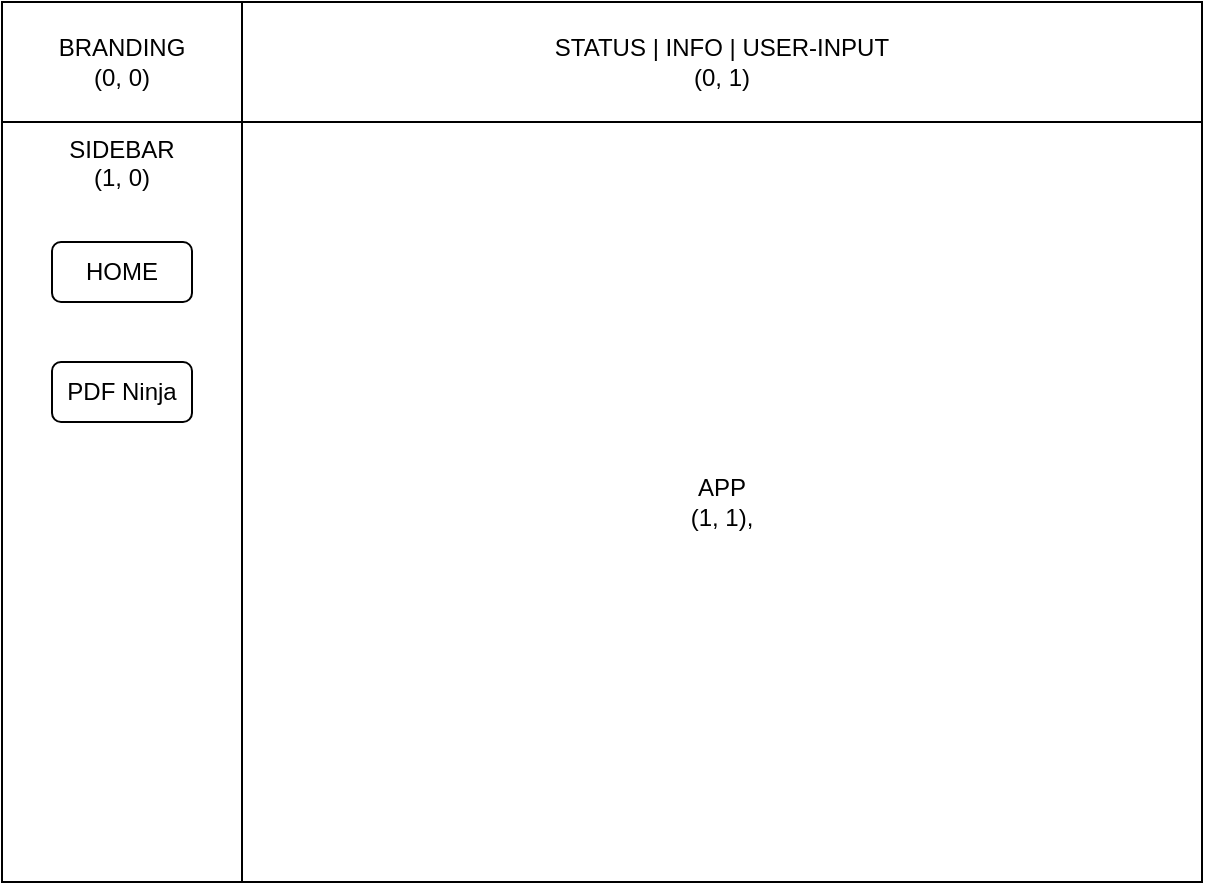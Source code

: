 <mxfile version="22.1.2" type="device">
  <diagram name="Page-1" id="--uR05niXnDwy6gTluFN">
    <mxGraphModel dx="1036" dy="614" grid="1" gridSize="10" guides="1" tooltips="1" connect="1" arrows="1" fold="1" page="1" pageScale="1" pageWidth="850" pageHeight="1100" math="0" shadow="0">
      <root>
        <mxCell id="0" />
        <mxCell id="1" parent="0" />
        <mxCell id="avC5ouKjnPCCNlFb_Iso-1" value="" style="rounded=0;whiteSpace=wrap;html=1;align=center;" vertex="1" parent="1">
          <mxGeometry x="140" y="100" width="600" height="440" as="geometry" />
        </mxCell>
        <mxCell id="avC5ouKjnPCCNlFb_Iso-2" value="BRANDING&lt;br&gt;(0, 0)" style="rounded=0;whiteSpace=wrap;html=1;" vertex="1" parent="1">
          <mxGeometry x="140" y="100" width="120" height="60" as="geometry" />
        </mxCell>
        <mxCell id="avC5ouKjnPCCNlFb_Iso-3" value="SIDEBAR&lt;br&gt;(1, 0)" style="rounded=0;whiteSpace=wrap;html=1;verticalAlign=top;" vertex="1" parent="1">
          <mxGeometry x="140" y="160" width="120" height="380" as="geometry" />
        </mxCell>
        <mxCell id="avC5ouKjnPCCNlFb_Iso-11" value="HOME" style="rounded=1;whiteSpace=wrap;html=1;" vertex="1" parent="1">
          <mxGeometry x="165" y="220" width="70" height="30" as="geometry" />
        </mxCell>
        <mxCell id="avC5ouKjnPCCNlFb_Iso-12" value="PDF Ninja" style="rounded=1;whiteSpace=wrap;html=1;" vertex="1" parent="1">
          <mxGeometry x="165" y="280" width="70" height="30" as="geometry" />
        </mxCell>
        <mxCell id="avC5ouKjnPCCNlFb_Iso-13" value="STATUS | INFO | USER-INPUT&lt;br&gt;(0, 1)" style="rounded=0;whiteSpace=wrap;html=1;" vertex="1" parent="1">
          <mxGeometry x="260" y="100" width="480" height="60" as="geometry" />
        </mxCell>
        <mxCell id="avC5ouKjnPCCNlFb_Iso-14" value="APP&lt;br&gt;(1, 1)," style="rounded=0;whiteSpace=wrap;html=1;" vertex="1" parent="1">
          <mxGeometry x="260" y="160" width="480" height="380" as="geometry" />
        </mxCell>
      </root>
    </mxGraphModel>
  </diagram>
</mxfile>
